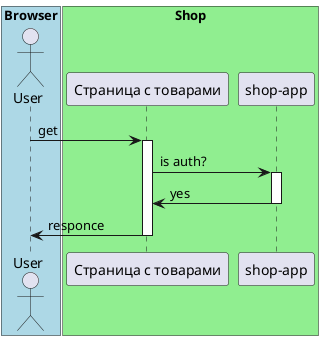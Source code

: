 ---
@startuml
box "Browser" #LightBlue
actor User as user
end box
box "Shop" #LightGreen
participant "Страница с товарами" as product
participant "shop-app" as shop
end box

user -> product: get
activate product
product -> shop: is auth?
activate shop
shop -> product: yes
deactivate shop
product -> user: responce
deactivate product

@enduml